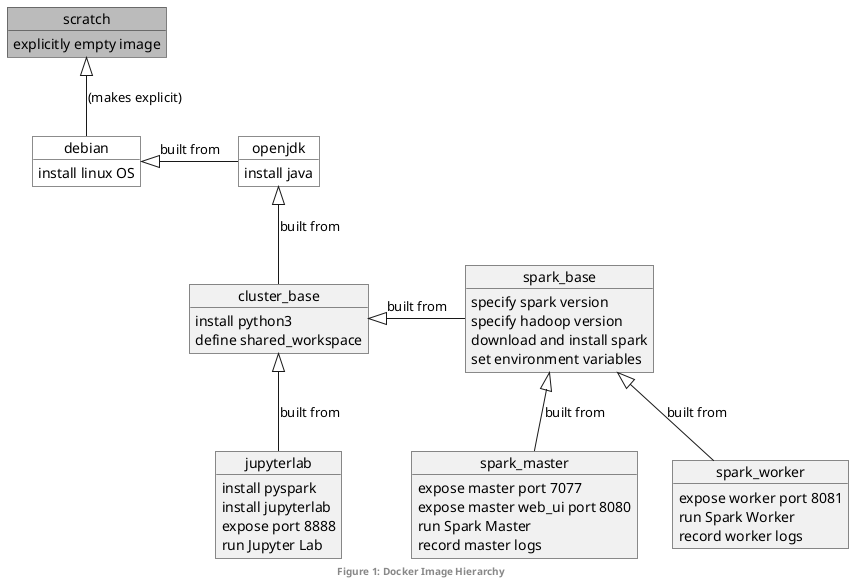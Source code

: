 @startuml

footer: **Figure 1: Docker Image Hierarchy**

object scratch #bbb {
explicitly empty image
}
object debian #fff {
install linux OS
}
object openjdk #fff {
install java
}
object cluster_base {
install python3
define shared_workspace
}
object jupyterlab {
install pyspark
install jupyterlab
expose port 8888
run Jupyter Lab
}
object spark_base {
specify spark version
specify hadoop version
download and install spark
set environment variables
}
object spark_master {
expose master port 7077
expose master web_ui port 8080
run Spark Master
record master logs
}
object spark_worker {
expose worker port 8081
run Spark Worker
record worker logs
}

scratch <|-- debian : (makes explicit)
debian <|- openjdk : built from
openjdk <|-- cluster_base : built from
cluster_base <|- spark_base : built from
cluster_base <|-- jupyterlab : built from
spark_base <|-- spark_master : built from
spark_base <|-- spark_worker : built from



@enduml
